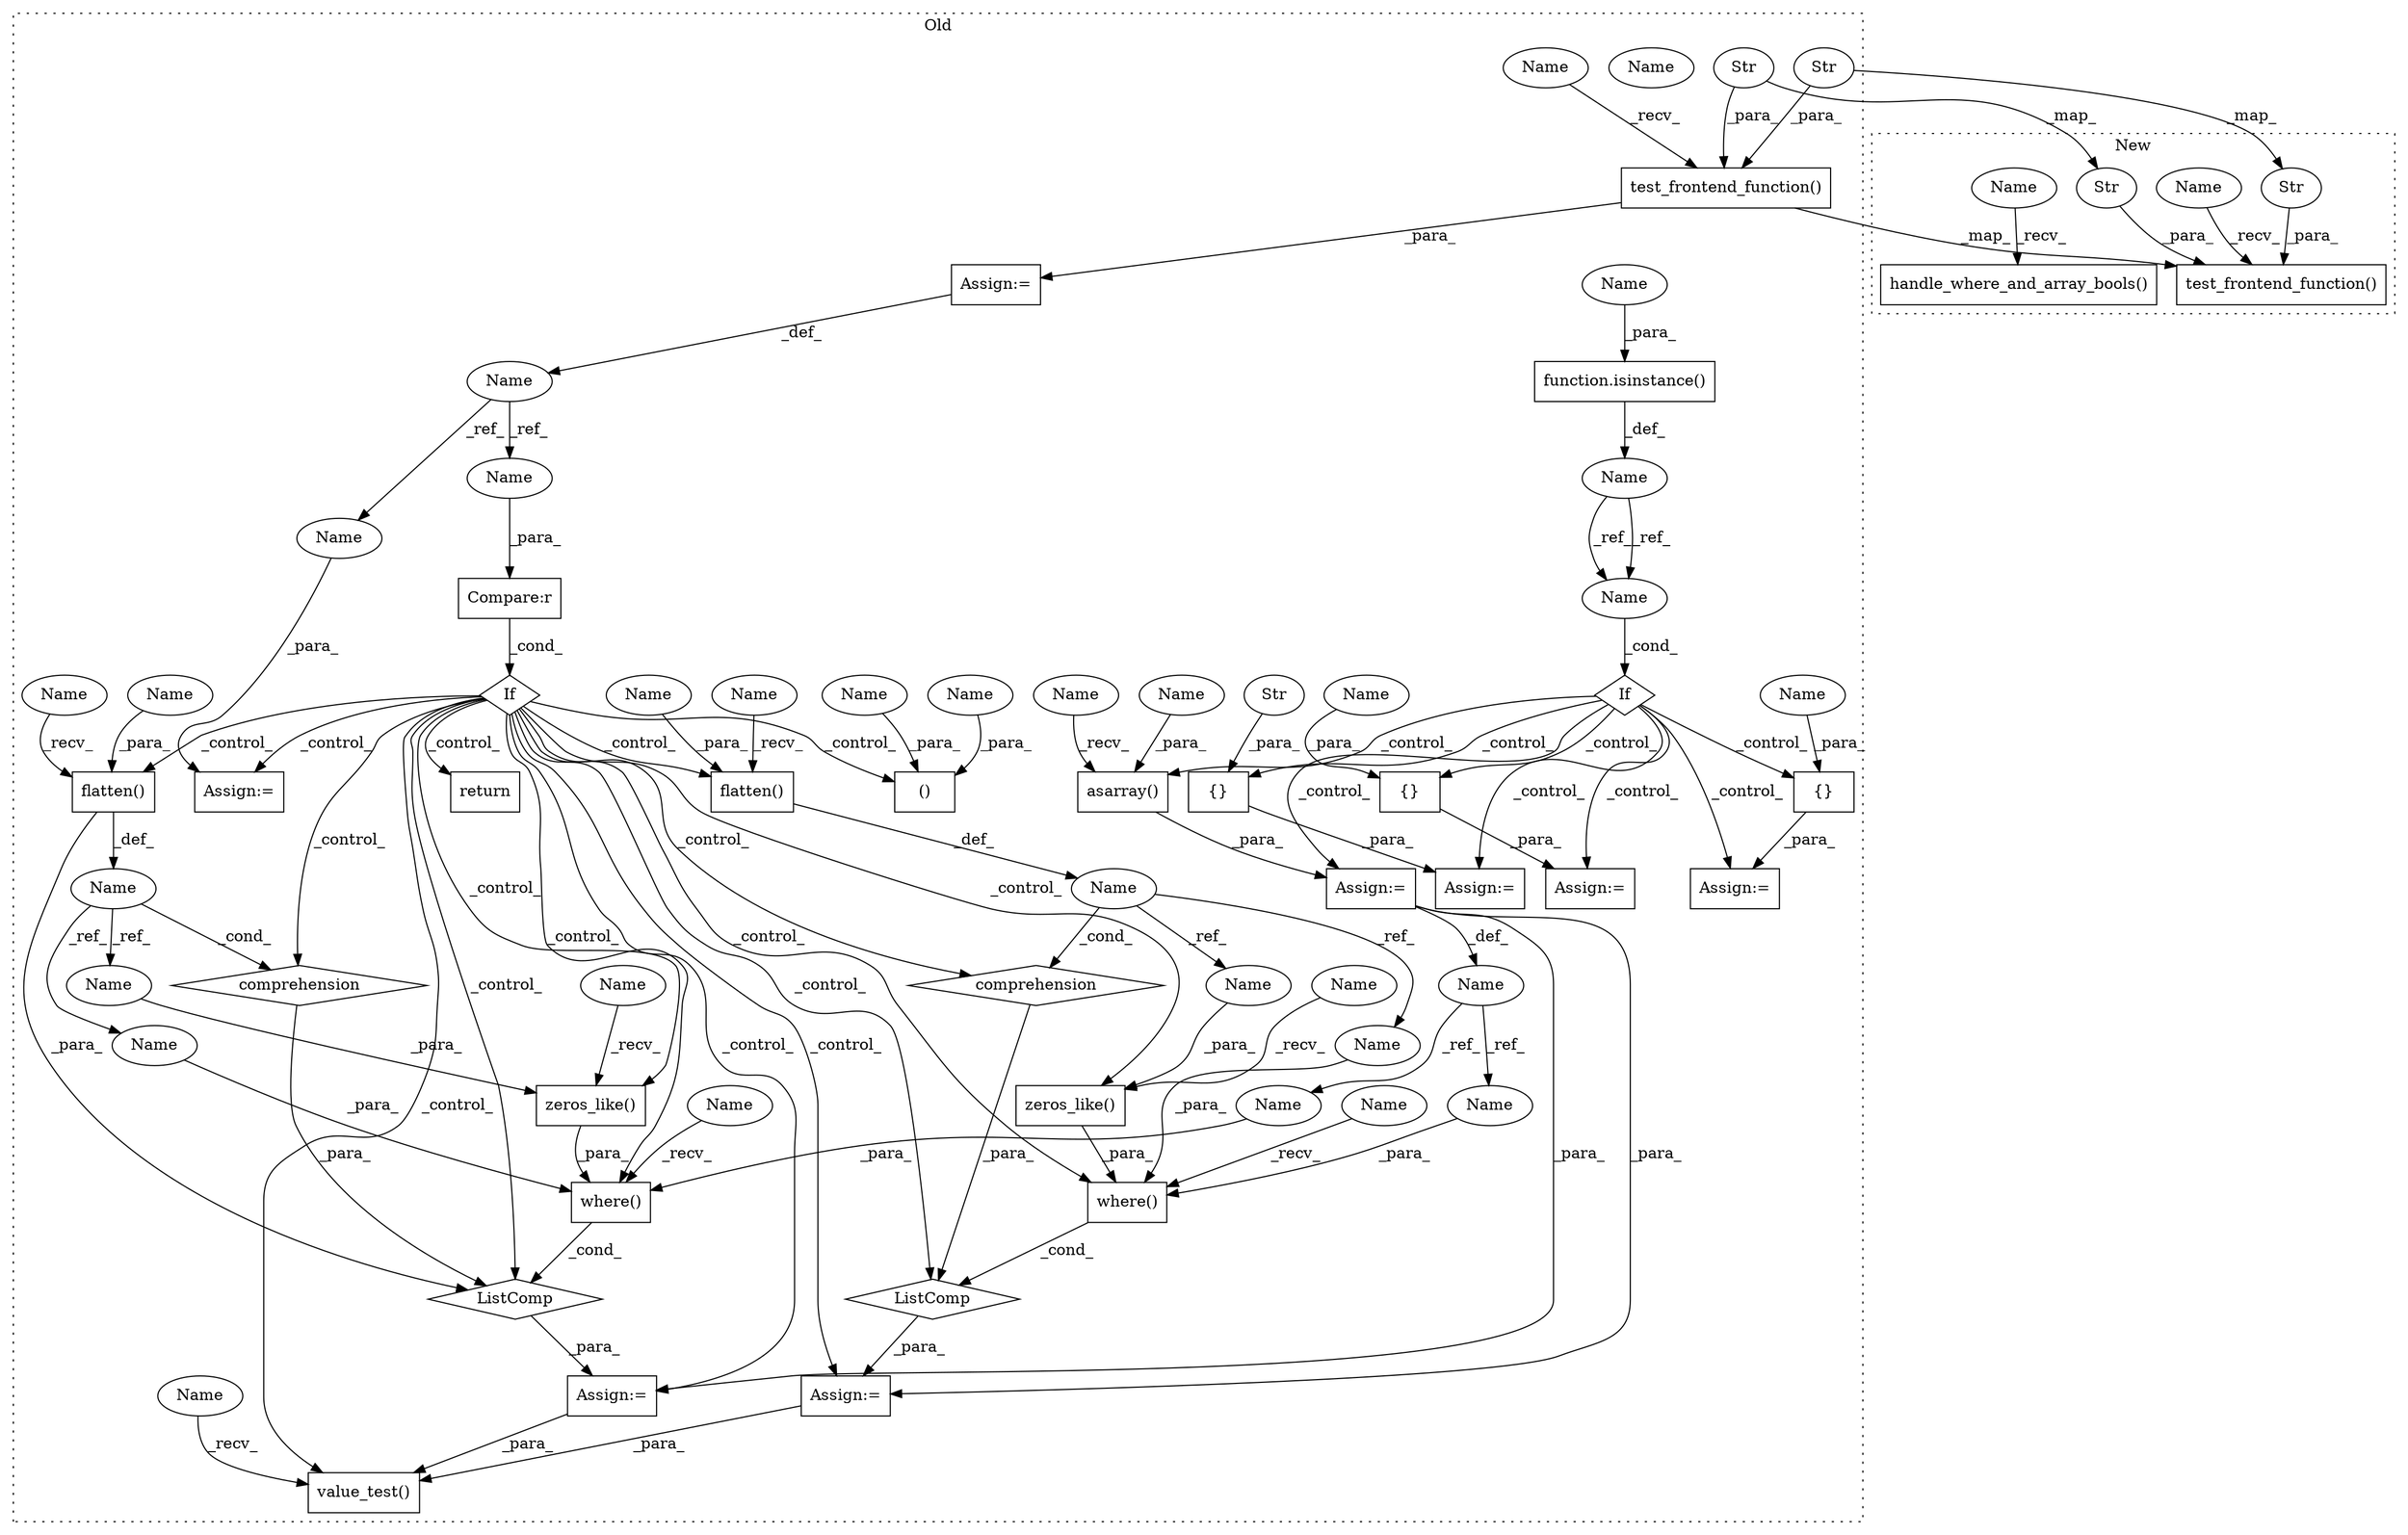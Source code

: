digraph G {
subgraph cluster0 {
1 [label="If" a="96" s="1569" l="3" shape="diamond"];
3 [label="()" a="54" s="1610" l="14" shape="box"];
4 [label="Compare:r" a="40" s="1572" l="14" shape="box"];
6 [label="test_frontend_function()" a="75" s="1136,1321" l="40,209" shape="box"];
7 [label="value_test()" a="75" s="1838,1884" l="19,1" shape="box"];
8 [label="asarray()" a="75" s="995,1011" l="11,16" shape="box"];
9 [label="If" a="96" s="963" l="3" shape="diamond"];
10 [label="{}" a="59" s="1051,1058" l="1,0" shape="box"];
11 [label="Str" a="66" s="1052" l="6" shape="ellipse"];
12 [label="{}" a="59" s="1083,1089" l="1,0" shape="box"];
13 [label="zeros_like()" a="75" s="1771,1786" l="14,1" shape="box"];
14 [label="{}" a="59" s="1115,1121" l="1,0" shape="box"];
15 [label="Name" a="87" s="1127" l="6" shape="ellipse"];
16 [label="Assign:=" a="68" s="1610" l="17" shape="box"];
17 [label="flatten()" a="75" s="1696,1715" l="16,1" shape="box"];
18 [label="flatten()" a="75" s="1798,1826" l="16,1" shape="box"];
19 [label="Name" a="87" s="1793" l="1" shape="ellipse"];
20 [label="comprehension" a="45" s="1789" l="3" shape="diamond"];
21 [label="Name" a="87" s="921" l="11" shape="ellipse"];
23 [label="Str" a="66" s="1299" l="7" shape="ellipse"];
25 [label="Str" a="66" s="1316" l="5" shape="ellipse"];
26 [label="Name" a="87" s="966" l="11" shape="ellipse"];
27 [label="ListComp" a="106" s="1649" l="68" shape="diamond"];
28 [label="function.isinstance()" a="75" s="935,957" l="11,1" shape="box"];
29 [label="ListComp" a="106" s="1742" l="91" shape="diamond"];
30 [label="where()" a="75" s="1752,1787" l="9,1" shape="box"];
31 [label="Name" a="87" s="987" l="5" shape="ellipse"];
32 [label="where()" a="75" s="1650,1685" l="9,1" shape="box"];
33 [label="Name" a="87" s="1691" l="1" shape="ellipse"];
34 [label="zeros_like()" a="75" s="1669,1684" l="14,1" shape="box"];
35 [label="Assign:=" a="68" s="1646" l="3" shape="box"];
36 [label="comprehension" a="45" s="1687" l="3" shape="diamond"];
37 [label="Assign:=" a="68" s="1739" l="3" shape="box"];
38 [label="Assign:=" a="68" s="1111" l="4" shape="box"];
39 [label="Assign:=" a="68" s="1079" l="4" shape="box"];
40 [label="Assign:=" a="68" s="992" l="3" shape="box"];
41 [label="Assign:=" a="68" s="1133" l="3" shape="box"];
42 [label="Assign:=" a="68" s="1047" l="4" shape="box"];
43 [label="return" a="93" s="1596" l="6" shape="box"];
44 [label="Name" a="87" s="966" l="11" shape="ellipse"];
45 [label="Name" a="87" s="1572" l="6" shape="ellipse"];
46 [label="Name" a="87" s="1627" l="6" shape="ellipse"];
47 [label="Name" a="87" s="1612" l="12" shape="ellipse"];
48 [label="Name" a="87" s="1814" l="12" shape="ellipse"];
49 [label="Name" a="87" s="1006" l="5" shape="ellipse"];
50 [label="Name" a="87" s="946" l="5" shape="ellipse"];
51 [label="Name" a="87" s="1666" l="1" shape="ellipse"];
52 [label="Name" a="87" s="1683" l="1" shape="ellipse"];
53 [label="Name" a="87" s="1116" l="5" shape="ellipse"];
54 [label="Name" a="87" s="1084" l="5" shape="ellipse"];
55 [label="Name" a="87" s="1607" l="3" shape="ellipse"];
56 [label="Name" a="87" s="1712" l="3" shape="ellipse"];
57 [label="Name" a="87" s="1785" l="1" shape="ellipse"];
58 [label="Name" a="87" s="1768" l="1" shape="ellipse"];
59 [label="Name" a="87" s="1761" l="5" shape="ellipse"];
60 [label="Name" a="87" s="1659" l="5" shape="ellipse"];
61 [label="Name" a="87" s="1752" l="2" shape="ellipse"];
62 [label="Name" a="87" s="1669" l="2" shape="ellipse"];
63 [label="Name" a="87" s="995" l="2" shape="ellipse"];
64 [label="Name" a="87" s="1771" l="2" shape="ellipse"];
65 [label="Name" a="87" s="1650" l="2" shape="ellipse"];
66 [label="Name" a="87" s="1696" l="7" shape="ellipse"];
67 [label="Name" a="87" s="1136" l="7" shape="ellipse"];
68 [label="Name" a="87" s="1798" l="7" shape="ellipse"];
69 [label="Name" a="87" s="1838" l="7" shape="ellipse"];
label = "Old";
style="dotted";
}
subgraph cluster1 {
2 [label="handle_where_and_array_bools()" a="75" s="890" l="177" shape="box"];
5 [label="test_frontend_function()" a="75" s="1072,1269" l="52,209" shape="box"];
22 [label="Str" a="66" s="1247" l="7" shape="ellipse"];
24 [label="Str" a="66" s="1264" l="5" shape="ellipse"];
70 [label="Name" a="87" s="1072" l="19" shape="ellipse"];
71 [label="Name" a="87" s="890" l="19" shape="ellipse"];
label = "New";
style="dotted";
}
1 -> 16 [label="_control_"];
1 -> 30 [label="_control_"];
1 -> 18 [label="_control_"];
1 -> 36 [label="_control_"];
1 -> 20 [label="_control_"];
1 -> 29 [label="_control_"];
1 -> 32 [label="_control_"];
1 -> 17 [label="_control_"];
1 -> 35 [label="_control_"];
1 -> 43 [label="_control_"];
1 -> 34 [label="_control_"];
1 -> 27 [label="_control_"];
1 -> 7 [label="_control_"];
1 -> 13 [label="_control_"];
1 -> 37 [label="_control_"];
1 -> 3 [label="_control_"];
4 -> 1 [label="_cond_"];
6 -> 41 [label="_para_"];
6 -> 5 [label="_map_"];
8 -> 40 [label="_para_"];
9 -> 10 [label="_control_"];
9 -> 40 [label="_control_"];
9 -> 42 [label="_control_"];
9 -> 38 [label="_control_"];
9 -> 8 [label="_control_"];
9 -> 12 [label="_control_"];
9 -> 14 [label="_control_"];
9 -> 39 [label="_control_"];
10 -> 42 [label="_para_"];
11 -> 10 [label="_para_"];
12 -> 39 [label="_para_"];
13 -> 30 [label="_para_"];
14 -> 38 [label="_para_"];
15 -> 45 [label="_ref_"];
15 -> 46 [label="_ref_"];
17 -> 33 [label="_def_"];
18 -> 29 [label="_para_"];
18 -> 19 [label="_def_"];
19 -> 58 [label="_ref_"];
19 -> 20 [label="_cond_"];
19 -> 57 [label="_ref_"];
20 -> 29 [label="_para_"];
21 -> 44 [label="_ref_"];
21 -> 44 [label="_ref_"];
22 -> 5 [label="_para_"];
23 -> 22 [label="_map_"];
23 -> 6 [label="_para_"];
24 -> 5 [label="_para_"];
25 -> 6 [label="_para_"];
25 -> 24 [label="_map_"];
27 -> 35 [label="_para_"];
28 -> 21 [label="_def_"];
29 -> 37 [label="_para_"];
30 -> 29 [label="_cond_"];
31 -> 59 [label="_ref_"];
31 -> 60 [label="_ref_"];
32 -> 27 [label="_cond_"];
33 -> 36 [label="_cond_"];
33 -> 52 [label="_ref_"];
33 -> 51 [label="_ref_"];
34 -> 32 [label="_para_"];
35 -> 7 [label="_para_"];
36 -> 27 [label="_para_"];
37 -> 7 [label="_para_"];
40 -> 37 [label="_para_"];
40 -> 31 [label="_def_"];
40 -> 35 [label="_para_"];
41 -> 15 [label="_def_"];
44 -> 9 [label="_cond_"];
45 -> 4 [label="_para_"];
46 -> 16 [label="_para_"];
47 -> 3 [label="_para_"];
48 -> 18 [label="_para_"];
49 -> 8 [label="_para_"];
50 -> 28 [label="_para_"];
51 -> 32 [label="_para_"];
52 -> 34 [label="_para_"];
53 -> 14 [label="_para_"];
54 -> 12 [label="_para_"];
55 -> 3 [label="_para_"];
56 -> 17 [label="_para_"];
57 -> 13 [label="_para_"];
58 -> 30 [label="_para_"];
59 -> 30 [label="_para_"];
60 -> 32 [label="_para_"];
61 -> 30 [label="_recv_"];
62 -> 34 [label="_recv_"];
63 -> 8 [label="_recv_"];
64 -> 13 [label="_recv_"];
65 -> 32 [label="_recv_"];
66 -> 17 [label="_recv_"];
67 -> 6 [label="_recv_"];
68 -> 18 [label="_recv_"];
69 -> 7 [label="_recv_"];
70 -> 5 [label="_recv_"];
71 -> 2 [label="_recv_"];
}